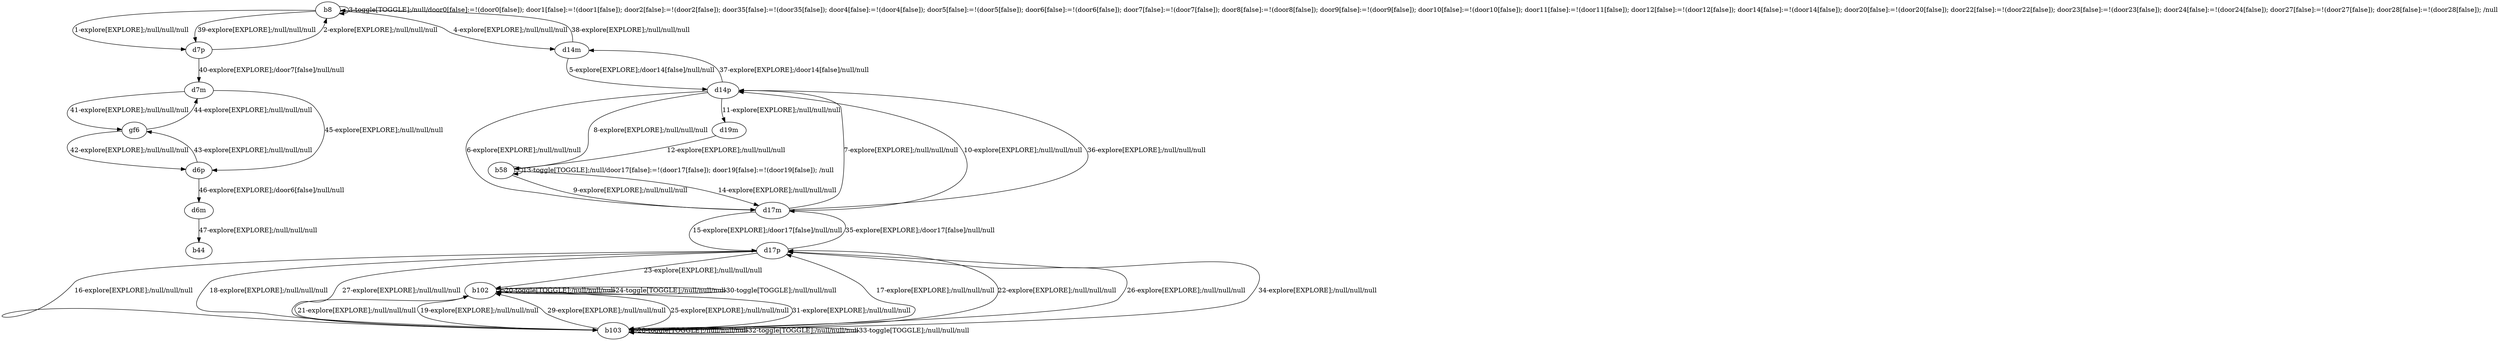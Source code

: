 # Total number of goals covered by this test: 4
# d17p --> b102
# b102 --> b103
# b103 --> b102
# b102 --> b102

digraph g {
"b8" -> "d7p" [label = "1-explore[EXPLORE];/null/null/null"];
"d7p" -> "b8" [label = "2-explore[EXPLORE];/null/null/null"];
"b8" -> "b8" [label = "3-toggle[TOGGLE];/null/door0[false]:=!(door0[false]); door1[false]:=!(door1[false]); door2[false]:=!(door2[false]); door35[false]:=!(door35[false]); door4[false]:=!(door4[false]); door5[false]:=!(door5[false]); door6[false]:=!(door6[false]); door7[false]:=!(door7[false]); door8[false]:=!(door8[false]); door9[false]:=!(door9[false]); door10[false]:=!(door10[false]); door11[false]:=!(door11[false]); door12[false]:=!(door12[false]); door14[false]:=!(door14[false]); door20[false]:=!(door20[false]); door22[false]:=!(door22[false]); door23[false]:=!(door23[false]); door24[false]:=!(door24[false]); door27[false]:=!(door27[false]); door28[false]:=!(door28[false]); /null"];
"b8" -> "d14m" [label = "4-explore[EXPLORE];/null/null/null"];
"d14m" -> "d14p" [label = "5-explore[EXPLORE];/door14[false]/null/null"];
"d14p" -> "d17m" [label = "6-explore[EXPLORE];/null/null/null"];
"d17m" -> "d14p" [label = "7-explore[EXPLORE];/null/null/null"];
"d14p" -> "b58" [label = "8-explore[EXPLORE];/null/null/null"];
"b58" -> "d17m" [label = "9-explore[EXPLORE];/null/null/null"];
"d17m" -> "d14p" [label = "10-explore[EXPLORE];/null/null/null"];
"d14p" -> "d19m" [label = "11-explore[EXPLORE];/null/null/null"];
"d19m" -> "b58" [label = "12-explore[EXPLORE];/null/null/null"];
"b58" -> "b58" [label = "13-toggle[TOGGLE];/null/door17[false]:=!(door17[false]); door19[false]:=!(door19[false]); /null"];
"b58" -> "d17m" [label = "14-explore[EXPLORE];/null/null/null"];
"d17m" -> "d17p" [label = "15-explore[EXPLORE];/door17[false]/null/null"];
"d17p" -> "b103" [label = "16-explore[EXPLORE];/null/null/null"];
"b103" -> "d17p" [label = "17-explore[EXPLORE];/null/null/null"];
"d17p" -> "b103" [label = "18-explore[EXPLORE];/null/null/null"];
"b103" -> "b102" [label = "19-explore[EXPLORE];/null/null/null"];
"b102" -> "b102" [label = "20-toggle[TOGGLE];/null/null/null"];
"b102" -> "b103" [label = "21-explore[EXPLORE];/null/null/null"];
"b103" -> "d17p" [label = "22-explore[EXPLORE];/null/null/null"];
"d17p" -> "b102" [label = "23-explore[EXPLORE];/null/null/null"];
"b102" -> "b102" [label = "24-toggle[TOGGLE];/null/null/null"];
"b102" -> "b103" [label = "25-explore[EXPLORE];/null/null/null"];
"b103" -> "d17p" [label = "26-explore[EXPLORE];/null/null/null"];
"d17p" -> "b103" [label = "27-explore[EXPLORE];/null/null/null"];
"b103" -> "b103" [label = "28-toggle[TOGGLE];/null/null/null"];
"b103" -> "b102" [label = "29-explore[EXPLORE];/null/null/null"];
"b102" -> "b102" [label = "30-toggle[TOGGLE];/null/null/null"];
"b102" -> "b103" [label = "31-explore[EXPLORE];/null/null/null"];
"b103" -> "b103" [label = "32-toggle[TOGGLE];/null/null/null"];
"b103" -> "b103" [label = "33-toggle[TOGGLE];/null/null/null"];
"b103" -> "d17p" [label = "34-explore[EXPLORE];/null/null/null"];
"d17p" -> "d17m" [label = "35-explore[EXPLORE];/door17[false]/null/null"];
"d17m" -> "d14p" [label = "36-explore[EXPLORE];/null/null/null"];
"d14p" -> "d14m" [label = "37-explore[EXPLORE];/door14[false]/null/null"];
"d14m" -> "b8" [label = "38-explore[EXPLORE];/null/null/null"];
"b8" -> "d7p" [label = "39-explore[EXPLORE];/null/null/null"];
"d7p" -> "d7m" [label = "40-explore[EXPLORE];/door7[false]/null/null"];
"d7m" -> "gf6" [label = "41-explore[EXPLORE];/null/null/null"];
"gf6" -> "d6p" [label = "42-explore[EXPLORE];/null/null/null"];
"d6p" -> "gf6" [label = "43-explore[EXPLORE];/null/null/null"];
"gf6" -> "d7m" [label = "44-explore[EXPLORE];/null/null/null"];
"d7m" -> "d6p" [label = "45-explore[EXPLORE];/null/null/null"];
"d6p" -> "d6m" [label = "46-explore[EXPLORE];/door6[false]/null/null"];
"d6m" -> "b44" [label = "47-explore[EXPLORE];/null/null/null"];
}